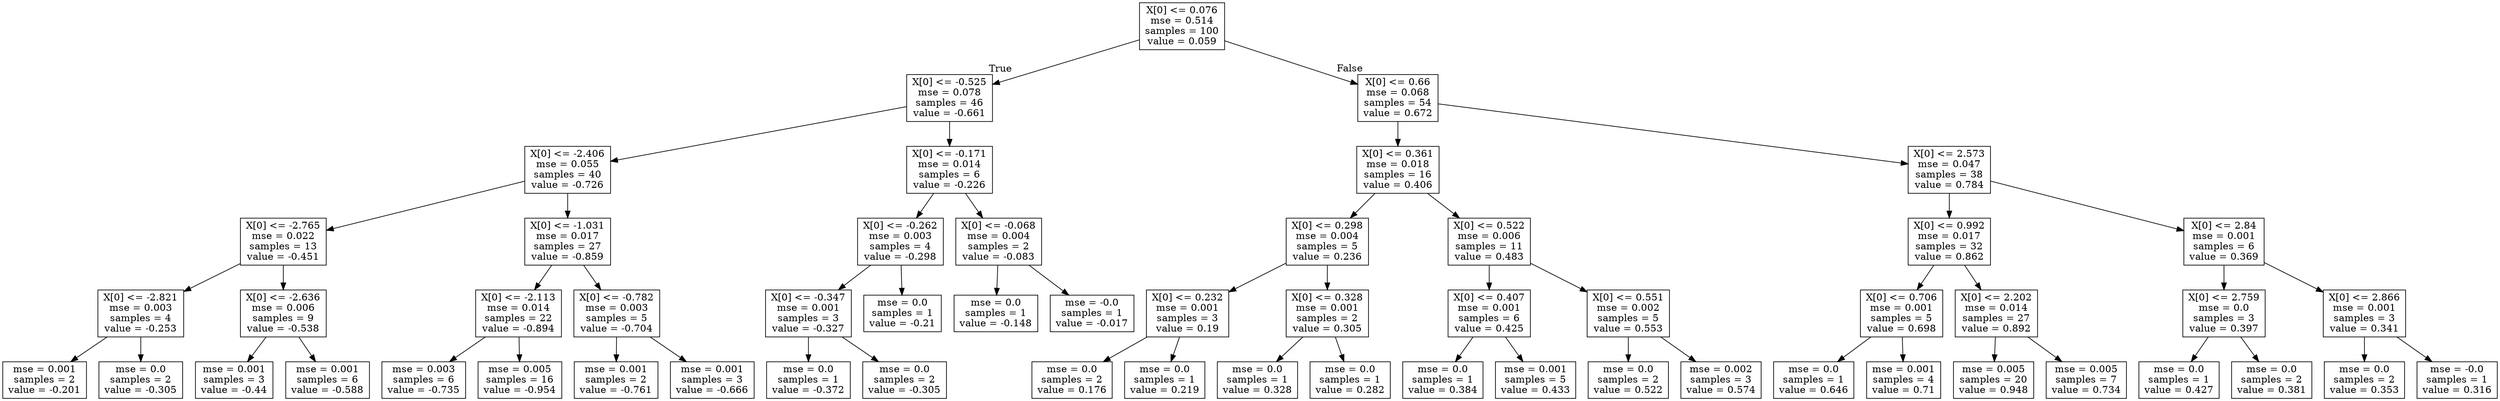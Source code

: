 digraph Tree {
node [shape=box] ;
0 [label="X[0] <= 0.076\nmse = 0.514\nsamples = 100\nvalue = 0.059"] ;
1 [label="X[0] <= -0.525\nmse = 0.078\nsamples = 46\nvalue = -0.661"] ;
0 -> 1 [labeldistance=2.5, labelangle=45, headlabel="True"] ;
2 [label="X[0] <= -2.406\nmse = 0.055\nsamples = 40\nvalue = -0.726"] ;
1 -> 2 ;
3 [label="X[0] <= -2.765\nmse = 0.022\nsamples = 13\nvalue = -0.451"] ;
2 -> 3 ;
4 [label="X[0] <= -2.821\nmse = 0.003\nsamples = 4\nvalue = -0.253"] ;
3 -> 4 ;
5 [label="mse = 0.001\nsamples = 2\nvalue = -0.201"] ;
4 -> 5 ;
6 [label="mse = 0.0\nsamples = 2\nvalue = -0.305"] ;
4 -> 6 ;
7 [label="X[0] <= -2.636\nmse = 0.006\nsamples = 9\nvalue = -0.538"] ;
3 -> 7 ;
8 [label="mse = 0.001\nsamples = 3\nvalue = -0.44"] ;
7 -> 8 ;
9 [label="mse = 0.001\nsamples = 6\nvalue = -0.588"] ;
7 -> 9 ;
10 [label="X[0] <= -1.031\nmse = 0.017\nsamples = 27\nvalue = -0.859"] ;
2 -> 10 ;
11 [label="X[0] <= -2.113\nmse = 0.014\nsamples = 22\nvalue = -0.894"] ;
10 -> 11 ;
12 [label="mse = 0.003\nsamples = 6\nvalue = -0.735"] ;
11 -> 12 ;
13 [label="mse = 0.005\nsamples = 16\nvalue = -0.954"] ;
11 -> 13 ;
14 [label="X[0] <= -0.782\nmse = 0.003\nsamples = 5\nvalue = -0.704"] ;
10 -> 14 ;
15 [label="mse = 0.001\nsamples = 2\nvalue = -0.761"] ;
14 -> 15 ;
16 [label="mse = 0.001\nsamples = 3\nvalue = -0.666"] ;
14 -> 16 ;
17 [label="X[0] <= -0.171\nmse = 0.014\nsamples = 6\nvalue = -0.226"] ;
1 -> 17 ;
18 [label="X[0] <= -0.262\nmse = 0.003\nsamples = 4\nvalue = -0.298"] ;
17 -> 18 ;
19 [label="X[0] <= -0.347\nmse = 0.001\nsamples = 3\nvalue = -0.327"] ;
18 -> 19 ;
20 [label="mse = 0.0\nsamples = 1\nvalue = -0.372"] ;
19 -> 20 ;
21 [label="mse = 0.0\nsamples = 2\nvalue = -0.305"] ;
19 -> 21 ;
22 [label="mse = 0.0\nsamples = 1\nvalue = -0.21"] ;
18 -> 22 ;
23 [label="X[0] <= -0.068\nmse = 0.004\nsamples = 2\nvalue = -0.083"] ;
17 -> 23 ;
24 [label="mse = 0.0\nsamples = 1\nvalue = -0.148"] ;
23 -> 24 ;
25 [label="mse = -0.0\nsamples = 1\nvalue = -0.017"] ;
23 -> 25 ;
26 [label="X[0] <= 0.66\nmse = 0.068\nsamples = 54\nvalue = 0.672"] ;
0 -> 26 [labeldistance=2.5, labelangle=-45, headlabel="False"] ;
27 [label="X[0] <= 0.361\nmse = 0.018\nsamples = 16\nvalue = 0.406"] ;
26 -> 27 ;
28 [label="X[0] <= 0.298\nmse = 0.004\nsamples = 5\nvalue = 0.236"] ;
27 -> 28 ;
29 [label="X[0] <= 0.232\nmse = 0.001\nsamples = 3\nvalue = 0.19"] ;
28 -> 29 ;
30 [label="mse = 0.0\nsamples = 2\nvalue = 0.176"] ;
29 -> 30 ;
31 [label="mse = 0.0\nsamples = 1\nvalue = 0.219"] ;
29 -> 31 ;
32 [label="X[0] <= 0.328\nmse = 0.001\nsamples = 2\nvalue = 0.305"] ;
28 -> 32 ;
33 [label="mse = 0.0\nsamples = 1\nvalue = 0.328"] ;
32 -> 33 ;
34 [label="mse = 0.0\nsamples = 1\nvalue = 0.282"] ;
32 -> 34 ;
35 [label="X[0] <= 0.522\nmse = 0.006\nsamples = 11\nvalue = 0.483"] ;
27 -> 35 ;
36 [label="X[0] <= 0.407\nmse = 0.001\nsamples = 6\nvalue = 0.425"] ;
35 -> 36 ;
37 [label="mse = 0.0\nsamples = 1\nvalue = 0.384"] ;
36 -> 37 ;
38 [label="mse = 0.001\nsamples = 5\nvalue = 0.433"] ;
36 -> 38 ;
39 [label="X[0] <= 0.551\nmse = 0.002\nsamples = 5\nvalue = 0.553"] ;
35 -> 39 ;
40 [label="mse = 0.0\nsamples = 2\nvalue = 0.522"] ;
39 -> 40 ;
41 [label="mse = 0.002\nsamples = 3\nvalue = 0.574"] ;
39 -> 41 ;
42 [label="X[0] <= 2.573\nmse = 0.047\nsamples = 38\nvalue = 0.784"] ;
26 -> 42 ;
43 [label="X[0] <= 0.992\nmse = 0.017\nsamples = 32\nvalue = 0.862"] ;
42 -> 43 ;
44 [label="X[0] <= 0.706\nmse = 0.001\nsamples = 5\nvalue = 0.698"] ;
43 -> 44 ;
45 [label="mse = 0.0\nsamples = 1\nvalue = 0.646"] ;
44 -> 45 ;
46 [label="mse = 0.001\nsamples = 4\nvalue = 0.71"] ;
44 -> 46 ;
47 [label="X[0] <= 2.202\nmse = 0.014\nsamples = 27\nvalue = 0.892"] ;
43 -> 47 ;
48 [label="mse = 0.005\nsamples = 20\nvalue = 0.948"] ;
47 -> 48 ;
49 [label="mse = 0.005\nsamples = 7\nvalue = 0.734"] ;
47 -> 49 ;
50 [label="X[0] <= 2.84\nmse = 0.001\nsamples = 6\nvalue = 0.369"] ;
42 -> 50 ;
51 [label="X[0] <= 2.759\nmse = 0.0\nsamples = 3\nvalue = 0.397"] ;
50 -> 51 ;
52 [label="mse = 0.0\nsamples = 1\nvalue = 0.427"] ;
51 -> 52 ;
53 [label="mse = 0.0\nsamples = 2\nvalue = 0.381"] ;
51 -> 53 ;
54 [label="X[0] <= 2.866\nmse = 0.001\nsamples = 3\nvalue = 0.341"] ;
50 -> 54 ;
55 [label="mse = 0.0\nsamples = 2\nvalue = 0.353"] ;
54 -> 55 ;
56 [label="mse = -0.0\nsamples = 1\nvalue = 0.316"] ;
54 -> 56 ;
}